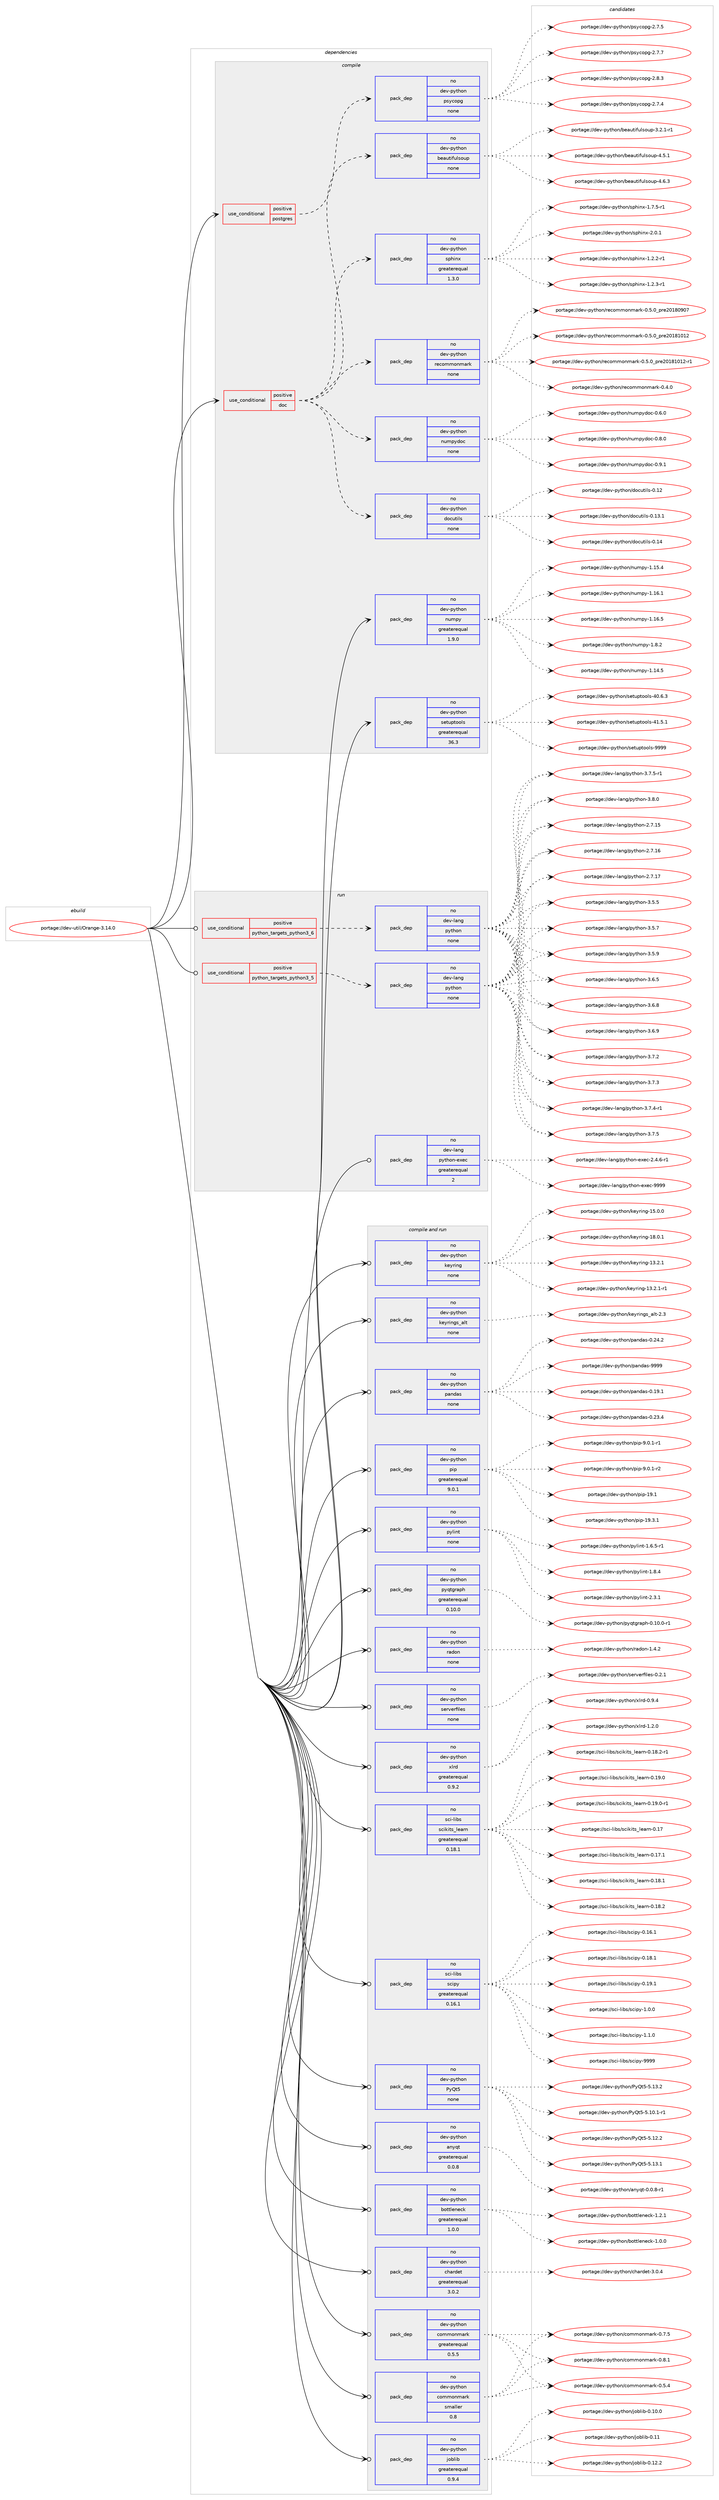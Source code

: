 digraph prolog {

# *************
# Graph options
# *************

newrank=true;
concentrate=true;
compound=true;
graph [rankdir=LR,fontname=Helvetica,fontsize=10,ranksep=1.5];#, ranksep=2.5, nodesep=0.2];
edge  [arrowhead=vee];
node  [fontname=Helvetica,fontsize=10];

# **********
# The ebuild
# **********

subgraph cluster_leftcol {
color=gray;
rank=same;
label=<<i>ebuild</i>>;
id [label="portage://dev-util/Orange-3.14.0", color=red, width=4, href="../dev-util/Orange-3.14.0.svg"];
}

# ****************
# The dependencies
# ****************

subgraph cluster_midcol {
color=gray;
label=<<i>dependencies</i>>;
subgraph cluster_compile {
fillcolor="#eeeeee";
style=filled;
label=<<i>compile</i>>;
subgraph cond70260 {
dependency258277 [label=<<TABLE BORDER="0" CELLBORDER="1" CELLSPACING="0" CELLPADDING="4"><TR><TD ROWSPAN="3" CELLPADDING="10">use_conditional</TD></TR><TR><TD>positive</TD></TR><TR><TD>doc</TD></TR></TABLE>>, shape=none, color=red];
subgraph pack184417 {
dependency258278 [label=<<TABLE BORDER="0" CELLBORDER="1" CELLSPACING="0" CELLPADDING="4" WIDTH="220"><TR><TD ROWSPAN="6" CELLPADDING="30">pack_dep</TD></TR><TR><TD WIDTH="110">no</TD></TR><TR><TD>dev-python</TD></TR><TR><TD>beautifulsoup</TD></TR><TR><TD>none</TD></TR><TR><TD></TD></TR></TABLE>>, shape=none, color=blue];
}
dependency258277:e -> dependency258278:w [weight=20,style="dashed",arrowhead="vee"];
subgraph pack184418 {
dependency258279 [label=<<TABLE BORDER="0" CELLBORDER="1" CELLSPACING="0" CELLPADDING="4" WIDTH="220"><TR><TD ROWSPAN="6" CELLPADDING="30">pack_dep</TD></TR><TR><TD WIDTH="110">no</TD></TR><TR><TD>dev-python</TD></TR><TR><TD>docutils</TD></TR><TR><TD>none</TD></TR><TR><TD></TD></TR></TABLE>>, shape=none, color=blue];
}
dependency258277:e -> dependency258279:w [weight=20,style="dashed",arrowhead="vee"];
subgraph pack184419 {
dependency258280 [label=<<TABLE BORDER="0" CELLBORDER="1" CELLSPACING="0" CELLPADDING="4" WIDTH="220"><TR><TD ROWSPAN="6" CELLPADDING="30">pack_dep</TD></TR><TR><TD WIDTH="110">no</TD></TR><TR><TD>dev-python</TD></TR><TR><TD>numpydoc</TD></TR><TR><TD>none</TD></TR><TR><TD></TD></TR></TABLE>>, shape=none, color=blue];
}
dependency258277:e -> dependency258280:w [weight=20,style="dashed",arrowhead="vee"];
subgraph pack184420 {
dependency258281 [label=<<TABLE BORDER="0" CELLBORDER="1" CELLSPACING="0" CELLPADDING="4" WIDTH="220"><TR><TD ROWSPAN="6" CELLPADDING="30">pack_dep</TD></TR><TR><TD WIDTH="110">no</TD></TR><TR><TD>dev-python</TD></TR><TR><TD>recommonmark</TD></TR><TR><TD>none</TD></TR><TR><TD></TD></TR></TABLE>>, shape=none, color=blue];
}
dependency258277:e -> dependency258281:w [weight=20,style="dashed",arrowhead="vee"];
subgraph pack184421 {
dependency258282 [label=<<TABLE BORDER="0" CELLBORDER="1" CELLSPACING="0" CELLPADDING="4" WIDTH="220"><TR><TD ROWSPAN="6" CELLPADDING="30">pack_dep</TD></TR><TR><TD WIDTH="110">no</TD></TR><TR><TD>dev-python</TD></TR><TR><TD>sphinx</TD></TR><TR><TD>greaterequal</TD></TR><TR><TD>1.3.0</TD></TR></TABLE>>, shape=none, color=blue];
}
dependency258277:e -> dependency258282:w [weight=20,style="dashed",arrowhead="vee"];
}
id:e -> dependency258277:w [weight=20,style="solid",arrowhead="vee"];
subgraph cond70261 {
dependency258283 [label=<<TABLE BORDER="0" CELLBORDER="1" CELLSPACING="0" CELLPADDING="4"><TR><TD ROWSPAN="3" CELLPADDING="10">use_conditional</TD></TR><TR><TD>positive</TD></TR><TR><TD>postgres</TD></TR></TABLE>>, shape=none, color=red];
subgraph pack184422 {
dependency258284 [label=<<TABLE BORDER="0" CELLBORDER="1" CELLSPACING="0" CELLPADDING="4" WIDTH="220"><TR><TD ROWSPAN="6" CELLPADDING="30">pack_dep</TD></TR><TR><TD WIDTH="110">no</TD></TR><TR><TD>dev-python</TD></TR><TR><TD>psycopg</TD></TR><TR><TD>none</TD></TR><TR><TD></TD></TR></TABLE>>, shape=none, color=blue];
}
dependency258283:e -> dependency258284:w [weight=20,style="dashed",arrowhead="vee"];
}
id:e -> dependency258283:w [weight=20,style="solid",arrowhead="vee"];
subgraph pack184423 {
dependency258285 [label=<<TABLE BORDER="0" CELLBORDER="1" CELLSPACING="0" CELLPADDING="4" WIDTH="220"><TR><TD ROWSPAN="6" CELLPADDING="30">pack_dep</TD></TR><TR><TD WIDTH="110">no</TD></TR><TR><TD>dev-python</TD></TR><TR><TD>numpy</TD></TR><TR><TD>greaterequal</TD></TR><TR><TD>1.9.0</TD></TR></TABLE>>, shape=none, color=blue];
}
id:e -> dependency258285:w [weight=20,style="solid",arrowhead="vee"];
subgraph pack184424 {
dependency258286 [label=<<TABLE BORDER="0" CELLBORDER="1" CELLSPACING="0" CELLPADDING="4" WIDTH="220"><TR><TD ROWSPAN="6" CELLPADDING="30">pack_dep</TD></TR><TR><TD WIDTH="110">no</TD></TR><TR><TD>dev-python</TD></TR><TR><TD>setuptools</TD></TR><TR><TD>greaterequal</TD></TR><TR><TD>36.3</TD></TR></TABLE>>, shape=none, color=blue];
}
id:e -> dependency258286:w [weight=20,style="solid",arrowhead="vee"];
}
subgraph cluster_compileandrun {
fillcolor="#eeeeee";
style=filled;
label=<<i>compile and run</i>>;
subgraph pack184425 {
dependency258287 [label=<<TABLE BORDER="0" CELLBORDER="1" CELLSPACING="0" CELLPADDING="4" WIDTH="220"><TR><TD ROWSPAN="6" CELLPADDING="30">pack_dep</TD></TR><TR><TD WIDTH="110">no</TD></TR><TR><TD>dev-python</TD></TR><TR><TD>PyQt5</TD></TR><TR><TD>none</TD></TR><TR><TD></TD></TR></TABLE>>, shape=none, color=blue];
}
id:e -> dependency258287:w [weight=20,style="solid",arrowhead="odotvee"];
subgraph pack184426 {
dependency258288 [label=<<TABLE BORDER="0" CELLBORDER="1" CELLSPACING="0" CELLPADDING="4" WIDTH="220"><TR><TD ROWSPAN="6" CELLPADDING="30">pack_dep</TD></TR><TR><TD WIDTH="110">no</TD></TR><TR><TD>dev-python</TD></TR><TR><TD>anyqt</TD></TR><TR><TD>greaterequal</TD></TR><TR><TD>0.0.8</TD></TR></TABLE>>, shape=none, color=blue];
}
id:e -> dependency258288:w [weight=20,style="solid",arrowhead="odotvee"];
subgraph pack184427 {
dependency258289 [label=<<TABLE BORDER="0" CELLBORDER="1" CELLSPACING="0" CELLPADDING="4" WIDTH="220"><TR><TD ROWSPAN="6" CELLPADDING="30">pack_dep</TD></TR><TR><TD WIDTH="110">no</TD></TR><TR><TD>dev-python</TD></TR><TR><TD>bottleneck</TD></TR><TR><TD>greaterequal</TD></TR><TR><TD>1.0.0</TD></TR></TABLE>>, shape=none, color=blue];
}
id:e -> dependency258289:w [weight=20,style="solid",arrowhead="odotvee"];
subgraph pack184428 {
dependency258290 [label=<<TABLE BORDER="0" CELLBORDER="1" CELLSPACING="0" CELLPADDING="4" WIDTH="220"><TR><TD ROWSPAN="6" CELLPADDING="30">pack_dep</TD></TR><TR><TD WIDTH="110">no</TD></TR><TR><TD>dev-python</TD></TR><TR><TD>chardet</TD></TR><TR><TD>greaterequal</TD></TR><TR><TD>3.0.2</TD></TR></TABLE>>, shape=none, color=blue];
}
id:e -> dependency258290:w [weight=20,style="solid",arrowhead="odotvee"];
subgraph pack184429 {
dependency258291 [label=<<TABLE BORDER="0" CELLBORDER="1" CELLSPACING="0" CELLPADDING="4" WIDTH="220"><TR><TD ROWSPAN="6" CELLPADDING="30">pack_dep</TD></TR><TR><TD WIDTH="110">no</TD></TR><TR><TD>dev-python</TD></TR><TR><TD>commonmark</TD></TR><TR><TD>greaterequal</TD></TR><TR><TD>0.5.5</TD></TR></TABLE>>, shape=none, color=blue];
}
id:e -> dependency258291:w [weight=20,style="solid",arrowhead="odotvee"];
subgraph pack184430 {
dependency258292 [label=<<TABLE BORDER="0" CELLBORDER="1" CELLSPACING="0" CELLPADDING="4" WIDTH="220"><TR><TD ROWSPAN="6" CELLPADDING="30">pack_dep</TD></TR><TR><TD WIDTH="110">no</TD></TR><TR><TD>dev-python</TD></TR><TR><TD>commonmark</TD></TR><TR><TD>smaller</TD></TR><TR><TD>0.8</TD></TR></TABLE>>, shape=none, color=blue];
}
id:e -> dependency258292:w [weight=20,style="solid",arrowhead="odotvee"];
subgraph pack184431 {
dependency258293 [label=<<TABLE BORDER="0" CELLBORDER="1" CELLSPACING="0" CELLPADDING="4" WIDTH="220"><TR><TD ROWSPAN="6" CELLPADDING="30">pack_dep</TD></TR><TR><TD WIDTH="110">no</TD></TR><TR><TD>dev-python</TD></TR><TR><TD>joblib</TD></TR><TR><TD>greaterequal</TD></TR><TR><TD>0.9.4</TD></TR></TABLE>>, shape=none, color=blue];
}
id:e -> dependency258293:w [weight=20,style="solid",arrowhead="odotvee"];
subgraph pack184432 {
dependency258294 [label=<<TABLE BORDER="0" CELLBORDER="1" CELLSPACING="0" CELLPADDING="4" WIDTH="220"><TR><TD ROWSPAN="6" CELLPADDING="30">pack_dep</TD></TR><TR><TD WIDTH="110">no</TD></TR><TR><TD>dev-python</TD></TR><TR><TD>keyring</TD></TR><TR><TD>none</TD></TR><TR><TD></TD></TR></TABLE>>, shape=none, color=blue];
}
id:e -> dependency258294:w [weight=20,style="solid",arrowhead="odotvee"];
subgraph pack184433 {
dependency258295 [label=<<TABLE BORDER="0" CELLBORDER="1" CELLSPACING="0" CELLPADDING="4" WIDTH="220"><TR><TD ROWSPAN="6" CELLPADDING="30">pack_dep</TD></TR><TR><TD WIDTH="110">no</TD></TR><TR><TD>dev-python</TD></TR><TR><TD>keyrings_alt</TD></TR><TR><TD>none</TD></TR><TR><TD></TD></TR></TABLE>>, shape=none, color=blue];
}
id:e -> dependency258295:w [weight=20,style="solid",arrowhead="odotvee"];
subgraph pack184434 {
dependency258296 [label=<<TABLE BORDER="0" CELLBORDER="1" CELLSPACING="0" CELLPADDING="4" WIDTH="220"><TR><TD ROWSPAN="6" CELLPADDING="30">pack_dep</TD></TR><TR><TD WIDTH="110">no</TD></TR><TR><TD>dev-python</TD></TR><TR><TD>pandas</TD></TR><TR><TD>none</TD></TR><TR><TD></TD></TR></TABLE>>, shape=none, color=blue];
}
id:e -> dependency258296:w [weight=20,style="solid",arrowhead="odotvee"];
subgraph pack184435 {
dependency258297 [label=<<TABLE BORDER="0" CELLBORDER="1" CELLSPACING="0" CELLPADDING="4" WIDTH="220"><TR><TD ROWSPAN="6" CELLPADDING="30">pack_dep</TD></TR><TR><TD WIDTH="110">no</TD></TR><TR><TD>dev-python</TD></TR><TR><TD>pip</TD></TR><TR><TD>greaterequal</TD></TR><TR><TD>9.0.1</TD></TR></TABLE>>, shape=none, color=blue];
}
id:e -> dependency258297:w [weight=20,style="solid",arrowhead="odotvee"];
subgraph pack184436 {
dependency258298 [label=<<TABLE BORDER="0" CELLBORDER="1" CELLSPACING="0" CELLPADDING="4" WIDTH="220"><TR><TD ROWSPAN="6" CELLPADDING="30">pack_dep</TD></TR><TR><TD WIDTH="110">no</TD></TR><TR><TD>dev-python</TD></TR><TR><TD>pylint</TD></TR><TR><TD>none</TD></TR><TR><TD></TD></TR></TABLE>>, shape=none, color=blue];
}
id:e -> dependency258298:w [weight=20,style="solid",arrowhead="odotvee"];
subgraph pack184437 {
dependency258299 [label=<<TABLE BORDER="0" CELLBORDER="1" CELLSPACING="0" CELLPADDING="4" WIDTH="220"><TR><TD ROWSPAN="6" CELLPADDING="30">pack_dep</TD></TR><TR><TD WIDTH="110">no</TD></TR><TR><TD>dev-python</TD></TR><TR><TD>pyqtgraph</TD></TR><TR><TD>greaterequal</TD></TR><TR><TD>0.10.0</TD></TR></TABLE>>, shape=none, color=blue];
}
id:e -> dependency258299:w [weight=20,style="solid",arrowhead="odotvee"];
subgraph pack184438 {
dependency258300 [label=<<TABLE BORDER="0" CELLBORDER="1" CELLSPACING="0" CELLPADDING="4" WIDTH="220"><TR><TD ROWSPAN="6" CELLPADDING="30">pack_dep</TD></TR><TR><TD WIDTH="110">no</TD></TR><TR><TD>dev-python</TD></TR><TR><TD>radon</TD></TR><TR><TD>none</TD></TR><TR><TD></TD></TR></TABLE>>, shape=none, color=blue];
}
id:e -> dependency258300:w [weight=20,style="solid",arrowhead="odotvee"];
subgraph pack184439 {
dependency258301 [label=<<TABLE BORDER="0" CELLBORDER="1" CELLSPACING="0" CELLPADDING="4" WIDTH="220"><TR><TD ROWSPAN="6" CELLPADDING="30">pack_dep</TD></TR><TR><TD WIDTH="110">no</TD></TR><TR><TD>dev-python</TD></TR><TR><TD>serverfiles</TD></TR><TR><TD>none</TD></TR><TR><TD></TD></TR></TABLE>>, shape=none, color=blue];
}
id:e -> dependency258301:w [weight=20,style="solid",arrowhead="odotvee"];
subgraph pack184440 {
dependency258302 [label=<<TABLE BORDER="0" CELLBORDER="1" CELLSPACING="0" CELLPADDING="4" WIDTH="220"><TR><TD ROWSPAN="6" CELLPADDING="30">pack_dep</TD></TR><TR><TD WIDTH="110">no</TD></TR><TR><TD>dev-python</TD></TR><TR><TD>xlrd</TD></TR><TR><TD>greaterequal</TD></TR><TR><TD>0.9.2</TD></TR></TABLE>>, shape=none, color=blue];
}
id:e -> dependency258302:w [weight=20,style="solid",arrowhead="odotvee"];
subgraph pack184441 {
dependency258303 [label=<<TABLE BORDER="0" CELLBORDER="1" CELLSPACING="0" CELLPADDING="4" WIDTH="220"><TR><TD ROWSPAN="6" CELLPADDING="30">pack_dep</TD></TR><TR><TD WIDTH="110">no</TD></TR><TR><TD>sci-libs</TD></TR><TR><TD>scikits_learn</TD></TR><TR><TD>greaterequal</TD></TR><TR><TD>0.18.1</TD></TR></TABLE>>, shape=none, color=blue];
}
id:e -> dependency258303:w [weight=20,style="solid",arrowhead="odotvee"];
subgraph pack184442 {
dependency258304 [label=<<TABLE BORDER="0" CELLBORDER="1" CELLSPACING="0" CELLPADDING="4" WIDTH="220"><TR><TD ROWSPAN="6" CELLPADDING="30">pack_dep</TD></TR><TR><TD WIDTH="110">no</TD></TR><TR><TD>sci-libs</TD></TR><TR><TD>scipy</TD></TR><TR><TD>greaterequal</TD></TR><TR><TD>0.16.1</TD></TR></TABLE>>, shape=none, color=blue];
}
id:e -> dependency258304:w [weight=20,style="solid",arrowhead="odotvee"];
}
subgraph cluster_run {
fillcolor="#eeeeee";
style=filled;
label=<<i>run</i>>;
subgraph cond70262 {
dependency258305 [label=<<TABLE BORDER="0" CELLBORDER="1" CELLSPACING="0" CELLPADDING="4"><TR><TD ROWSPAN="3" CELLPADDING="10">use_conditional</TD></TR><TR><TD>positive</TD></TR><TR><TD>python_targets_python3_5</TD></TR></TABLE>>, shape=none, color=red];
subgraph pack184443 {
dependency258306 [label=<<TABLE BORDER="0" CELLBORDER="1" CELLSPACING="0" CELLPADDING="4" WIDTH="220"><TR><TD ROWSPAN="6" CELLPADDING="30">pack_dep</TD></TR><TR><TD WIDTH="110">no</TD></TR><TR><TD>dev-lang</TD></TR><TR><TD>python</TD></TR><TR><TD>none</TD></TR><TR><TD></TD></TR></TABLE>>, shape=none, color=blue];
}
dependency258305:e -> dependency258306:w [weight=20,style="dashed",arrowhead="vee"];
}
id:e -> dependency258305:w [weight=20,style="solid",arrowhead="odot"];
subgraph cond70263 {
dependency258307 [label=<<TABLE BORDER="0" CELLBORDER="1" CELLSPACING="0" CELLPADDING="4"><TR><TD ROWSPAN="3" CELLPADDING="10">use_conditional</TD></TR><TR><TD>positive</TD></TR><TR><TD>python_targets_python3_6</TD></TR></TABLE>>, shape=none, color=red];
subgraph pack184444 {
dependency258308 [label=<<TABLE BORDER="0" CELLBORDER="1" CELLSPACING="0" CELLPADDING="4" WIDTH="220"><TR><TD ROWSPAN="6" CELLPADDING="30">pack_dep</TD></TR><TR><TD WIDTH="110">no</TD></TR><TR><TD>dev-lang</TD></TR><TR><TD>python</TD></TR><TR><TD>none</TD></TR><TR><TD></TD></TR></TABLE>>, shape=none, color=blue];
}
dependency258307:e -> dependency258308:w [weight=20,style="dashed",arrowhead="vee"];
}
id:e -> dependency258307:w [weight=20,style="solid",arrowhead="odot"];
subgraph pack184445 {
dependency258309 [label=<<TABLE BORDER="0" CELLBORDER="1" CELLSPACING="0" CELLPADDING="4" WIDTH="220"><TR><TD ROWSPAN="6" CELLPADDING="30">pack_dep</TD></TR><TR><TD WIDTH="110">no</TD></TR><TR><TD>dev-lang</TD></TR><TR><TD>python-exec</TD></TR><TR><TD>greaterequal</TD></TR><TR><TD>2</TD></TR></TABLE>>, shape=none, color=blue];
}
id:e -> dependency258309:w [weight=20,style="solid",arrowhead="odot"];
}
}

# **************
# The candidates
# **************

subgraph cluster_choices {
rank=same;
color=gray;
label=<<i>candidates</i>>;

subgraph choice184417 {
color=black;
nodesep=1;
choiceportage100101118451121211161041111104798101971171161051021171081151111171124551465046494511449 [label="portage://dev-python/beautifulsoup-3.2.1-r1", color=red, width=4,href="../dev-python/beautifulsoup-3.2.1-r1.svg"];
choiceportage10010111845112121116104111110479810197117116105102117108115111117112455246534649 [label="portage://dev-python/beautifulsoup-4.5.1", color=red, width=4,href="../dev-python/beautifulsoup-4.5.1.svg"];
choiceportage10010111845112121116104111110479810197117116105102117108115111117112455246544651 [label="portage://dev-python/beautifulsoup-4.6.3", color=red, width=4,href="../dev-python/beautifulsoup-4.6.3.svg"];
dependency258278:e -> choiceportage100101118451121211161041111104798101971171161051021171081151111171124551465046494511449:w [style=dotted,weight="100"];
dependency258278:e -> choiceportage10010111845112121116104111110479810197117116105102117108115111117112455246534649:w [style=dotted,weight="100"];
dependency258278:e -> choiceportage10010111845112121116104111110479810197117116105102117108115111117112455246544651:w [style=dotted,weight="100"];
}
subgraph choice184418 {
color=black;
nodesep=1;
choiceportage1001011184511212111610411111047100111991171161051081154548464950 [label="portage://dev-python/docutils-0.12", color=red, width=4,href="../dev-python/docutils-0.12.svg"];
choiceportage10010111845112121116104111110471001119911711610510811545484649514649 [label="portage://dev-python/docutils-0.13.1", color=red, width=4,href="../dev-python/docutils-0.13.1.svg"];
choiceportage1001011184511212111610411111047100111991171161051081154548464952 [label="portage://dev-python/docutils-0.14", color=red, width=4,href="../dev-python/docutils-0.14.svg"];
dependency258279:e -> choiceportage1001011184511212111610411111047100111991171161051081154548464950:w [style=dotted,weight="100"];
dependency258279:e -> choiceportage10010111845112121116104111110471001119911711610510811545484649514649:w [style=dotted,weight="100"];
dependency258279:e -> choiceportage1001011184511212111610411111047100111991171161051081154548464952:w [style=dotted,weight="100"];
}
subgraph choice184419 {
color=black;
nodesep=1;
choiceportage100101118451121211161041111104711011710911212110011199454846544648 [label="portage://dev-python/numpydoc-0.6.0", color=red, width=4,href="../dev-python/numpydoc-0.6.0.svg"];
choiceportage100101118451121211161041111104711011710911212110011199454846564648 [label="portage://dev-python/numpydoc-0.8.0", color=red, width=4,href="../dev-python/numpydoc-0.8.0.svg"];
choiceportage100101118451121211161041111104711011710911212110011199454846574649 [label="portage://dev-python/numpydoc-0.9.1", color=red, width=4,href="../dev-python/numpydoc-0.9.1.svg"];
dependency258280:e -> choiceportage100101118451121211161041111104711011710911212110011199454846544648:w [style=dotted,weight="100"];
dependency258280:e -> choiceportage100101118451121211161041111104711011710911212110011199454846564648:w [style=dotted,weight="100"];
dependency258280:e -> choiceportage100101118451121211161041111104711011710911212110011199454846574649:w [style=dotted,weight="100"];
}
subgraph choice184420 {
color=black;
nodesep=1;
choiceportage10010111845112121116104111110471141019911110910911111010997114107454846524648 [label="portage://dev-python/recommonmark-0.4.0", color=red, width=4,href="../dev-python/recommonmark-0.4.0.svg"];
choiceportage10010111845112121116104111110471141019911110910911111010997114107454846534648951121141015048495648574855 [label="portage://dev-python/recommonmark-0.5.0_pre20180907", color=red, width=4,href="../dev-python/recommonmark-0.5.0_pre20180907.svg"];
choiceportage10010111845112121116104111110471141019911110910911111010997114107454846534648951121141015048495649484950 [label="portage://dev-python/recommonmark-0.5.0_pre20181012", color=red, width=4,href="../dev-python/recommonmark-0.5.0_pre20181012.svg"];
choiceportage100101118451121211161041111104711410199111109109111110109971141074548465346489511211410150484956494849504511449 [label="portage://dev-python/recommonmark-0.5.0_pre20181012-r1", color=red, width=4,href="../dev-python/recommonmark-0.5.0_pre20181012-r1.svg"];
dependency258281:e -> choiceportage10010111845112121116104111110471141019911110910911111010997114107454846524648:w [style=dotted,weight="100"];
dependency258281:e -> choiceportage10010111845112121116104111110471141019911110910911111010997114107454846534648951121141015048495648574855:w [style=dotted,weight="100"];
dependency258281:e -> choiceportage10010111845112121116104111110471141019911110910911111010997114107454846534648951121141015048495649484950:w [style=dotted,weight="100"];
dependency258281:e -> choiceportage100101118451121211161041111104711410199111109109111110109971141074548465346489511211410150484956494849504511449:w [style=dotted,weight="100"];
}
subgraph choice184421 {
color=black;
nodesep=1;
choiceportage10010111845112121116104111110471151121041051101204549465046504511449 [label="portage://dev-python/sphinx-1.2.2-r1", color=red, width=4,href="../dev-python/sphinx-1.2.2-r1.svg"];
choiceportage10010111845112121116104111110471151121041051101204549465046514511449 [label="portage://dev-python/sphinx-1.2.3-r1", color=red, width=4,href="../dev-python/sphinx-1.2.3-r1.svg"];
choiceportage10010111845112121116104111110471151121041051101204549465546534511449 [label="portage://dev-python/sphinx-1.7.5-r1", color=red, width=4,href="../dev-python/sphinx-1.7.5-r1.svg"];
choiceportage1001011184511212111610411111047115112104105110120455046484649 [label="portage://dev-python/sphinx-2.0.1", color=red, width=4,href="../dev-python/sphinx-2.0.1.svg"];
dependency258282:e -> choiceportage10010111845112121116104111110471151121041051101204549465046504511449:w [style=dotted,weight="100"];
dependency258282:e -> choiceportage10010111845112121116104111110471151121041051101204549465046514511449:w [style=dotted,weight="100"];
dependency258282:e -> choiceportage10010111845112121116104111110471151121041051101204549465546534511449:w [style=dotted,weight="100"];
dependency258282:e -> choiceportage1001011184511212111610411111047115112104105110120455046484649:w [style=dotted,weight="100"];
}
subgraph choice184422 {
color=black;
nodesep=1;
choiceportage100101118451121211161041111104711211512199111112103455046554652 [label="portage://dev-python/psycopg-2.7.4", color=red, width=4,href="../dev-python/psycopg-2.7.4.svg"];
choiceportage100101118451121211161041111104711211512199111112103455046554653 [label="portage://dev-python/psycopg-2.7.5", color=red, width=4,href="../dev-python/psycopg-2.7.5.svg"];
choiceportage100101118451121211161041111104711211512199111112103455046554655 [label="portage://dev-python/psycopg-2.7.7", color=red, width=4,href="../dev-python/psycopg-2.7.7.svg"];
choiceportage100101118451121211161041111104711211512199111112103455046564651 [label="portage://dev-python/psycopg-2.8.3", color=red, width=4,href="../dev-python/psycopg-2.8.3.svg"];
dependency258284:e -> choiceportage100101118451121211161041111104711211512199111112103455046554652:w [style=dotted,weight="100"];
dependency258284:e -> choiceportage100101118451121211161041111104711211512199111112103455046554653:w [style=dotted,weight="100"];
dependency258284:e -> choiceportage100101118451121211161041111104711211512199111112103455046554655:w [style=dotted,weight="100"];
dependency258284:e -> choiceportage100101118451121211161041111104711211512199111112103455046564651:w [style=dotted,weight="100"];
}
subgraph choice184423 {
color=black;
nodesep=1;
choiceportage100101118451121211161041111104711011710911212145494649524653 [label="portage://dev-python/numpy-1.14.5", color=red, width=4,href="../dev-python/numpy-1.14.5.svg"];
choiceportage100101118451121211161041111104711011710911212145494649534652 [label="portage://dev-python/numpy-1.15.4", color=red, width=4,href="../dev-python/numpy-1.15.4.svg"];
choiceportage100101118451121211161041111104711011710911212145494649544649 [label="portage://dev-python/numpy-1.16.1", color=red, width=4,href="../dev-python/numpy-1.16.1.svg"];
choiceportage100101118451121211161041111104711011710911212145494649544653 [label="portage://dev-python/numpy-1.16.5", color=red, width=4,href="../dev-python/numpy-1.16.5.svg"];
choiceportage1001011184511212111610411111047110117109112121454946564650 [label="portage://dev-python/numpy-1.8.2", color=red, width=4,href="../dev-python/numpy-1.8.2.svg"];
dependency258285:e -> choiceportage100101118451121211161041111104711011710911212145494649524653:w [style=dotted,weight="100"];
dependency258285:e -> choiceportage100101118451121211161041111104711011710911212145494649534652:w [style=dotted,weight="100"];
dependency258285:e -> choiceportage100101118451121211161041111104711011710911212145494649544649:w [style=dotted,weight="100"];
dependency258285:e -> choiceportage100101118451121211161041111104711011710911212145494649544653:w [style=dotted,weight="100"];
dependency258285:e -> choiceportage1001011184511212111610411111047110117109112121454946564650:w [style=dotted,weight="100"];
}
subgraph choice184424 {
color=black;
nodesep=1;
choiceportage100101118451121211161041111104711510111611711211611111110811545524846544651 [label="portage://dev-python/setuptools-40.6.3", color=red, width=4,href="../dev-python/setuptools-40.6.3.svg"];
choiceportage100101118451121211161041111104711510111611711211611111110811545524946534649 [label="portage://dev-python/setuptools-41.5.1", color=red, width=4,href="../dev-python/setuptools-41.5.1.svg"];
choiceportage10010111845112121116104111110471151011161171121161111111081154557575757 [label="portage://dev-python/setuptools-9999", color=red, width=4,href="../dev-python/setuptools-9999.svg"];
dependency258286:e -> choiceportage100101118451121211161041111104711510111611711211611111110811545524846544651:w [style=dotted,weight="100"];
dependency258286:e -> choiceportage100101118451121211161041111104711510111611711211611111110811545524946534649:w [style=dotted,weight="100"];
dependency258286:e -> choiceportage10010111845112121116104111110471151011161171121161111111081154557575757:w [style=dotted,weight="100"];
}
subgraph choice184425 {
color=black;
nodesep=1;
choiceportage1001011184511212111610411111047801218111653455346494846494511449 [label="portage://dev-python/PyQt5-5.10.1-r1", color=red, width=4,href="../dev-python/PyQt5-5.10.1-r1.svg"];
choiceportage100101118451121211161041111104780121811165345534649504650 [label="portage://dev-python/PyQt5-5.12.2", color=red, width=4,href="../dev-python/PyQt5-5.12.2.svg"];
choiceportage100101118451121211161041111104780121811165345534649514649 [label="portage://dev-python/PyQt5-5.13.1", color=red, width=4,href="../dev-python/PyQt5-5.13.1.svg"];
choiceportage100101118451121211161041111104780121811165345534649514650 [label="portage://dev-python/PyQt5-5.13.2", color=red, width=4,href="../dev-python/PyQt5-5.13.2.svg"];
dependency258287:e -> choiceportage1001011184511212111610411111047801218111653455346494846494511449:w [style=dotted,weight="100"];
dependency258287:e -> choiceportage100101118451121211161041111104780121811165345534649504650:w [style=dotted,weight="100"];
dependency258287:e -> choiceportage100101118451121211161041111104780121811165345534649514649:w [style=dotted,weight="100"];
dependency258287:e -> choiceportage100101118451121211161041111104780121811165345534649514650:w [style=dotted,weight="100"];
}
subgraph choice184426 {
color=black;
nodesep=1;
choiceportage1001011184511212111610411111047971101211131164548464846564511449 [label="portage://dev-python/anyqt-0.0.8-r1", color=red, width=4,href="../dev-python/anyqt-0.0.8-r1.svg"];
dependency258288:e -> choiceportage1001011184511212111610411111047971101211131164548464846564511449:w [style=dotted,weight="100"];
}
subgraph choice184427 {
color=black;
nodesep=1;
choiceportage10010111845112121116104111110479811111611610810111010199107454946484648 [label="portage://dev-python/bottleneck-1.0.0", color=red, width=4,href="../dev-python/bottleneck-1.0.0.svg"];
choiceportage10010111845112121116104111110479811111611610810111010199107454946504649 [label="portage://dev-python/bottleneck-1.2.1", color=red, width=4,href="../dev-python/bottleneck-1.2.1.svg"];
dependency258289:e -> choiceportage10010111845112121116104111110479811111611610810111010199107454946484648:w [style=dotted,weight="100"];
dependency258289:e -> choiceportage10010111845112121116104111110479811111611610810111010199107454946504649:w [style=dotted,weight="100"];
}
subgraph choice184428 {
color=black;
nodesep=1;
choiceportage10010111845112121116104111110479910497114100101116455146484652 [label="portage://dev-python/chardet-3.0.4", color=red, width=4,href="../dev-python/chardet-3.0.4.svg"];
dependency258290:e -> choiceportage10010111845112121116104111110479910497114100101116455146484652:w [style=dotted,weight="100"];
}
subgraph choice184429 {
color=black;
nodesep=1;
choiceportage10010111845112121116104111110479911110910911111010997114107454846534652 [label="portage://dev-python/commonmark-0.5.4", color=red, width=4,href="../dev-python/commonmark-0.5.4.svg"];
choiceportage10010111845112121116104111110479911110910911111010997114107454846554653 [label="portage://dev-python/commonmark-0.7.5", color=red, width=4,href="../dev-python/commonmark-0.7.5.svg"];
choiceportage10010111845112121116104111110479911110910911111010997114107454846564649 [label="portage://dev-python/commonmark-0.8.1", color=red, width=4,href="../dev-python/commonmark-0.8.1.svg"];
dependency258291:e -> choiceportage10010111845112121116104111110479911110910911111010997114107454846534652:w [style=dotted,weight="100"];
dependency258291:e -> choiceportage10010111845112121116104111110479911110910911111010997114107454846554653:w [style=dotted,weight="100"];
dependency258291:e -> choiceportage10010111845112121116104111110479911110910911111010997114107454846564649:w [style=dotted,weight="100"];
}
subgraph choice184430 {
color=black;
nodesep=1;
choiceportage10010111845112121116104111110479911110910911111010997114107454846534652 [label="portage://dev-python/commonmark-0.5.4", color=red, width=4,href="../dev-python/commonmark-0.5.4.svg"];
choiceportage10010111845112121116104111110479911110910911111010997114107454846554653 [label="portage://dev-python/commonmark-0.7.5", color=red, width=4,href="../dev-python/commonmark-0.7.5.svg"];
choiceportage10010111845112121116104111110479911110910911111010997114107454846564649 [label="portage://dev-python/commonmark-0.8.1", color=red, width=4,href="../dev-python/commonmark-0.8.1.svg"];
dependency258292:e -> choiceportage10010111845112121116104111110479911110910911111010997114107454846534652:w [style=dotted,weight="100"];
dependency258292:e -> choiceportage10010111845112121116104111110479911110910911111010997114107454846554653:w [style=dotted,weight="100"];
dependency258292:e -> choiceportage10010111845112121116104111110479911110910911111010997114107454846564649:w [style=dotted,weight="100"];
}
subgraph choice184431 {
color=black;
nodesep=1;
choiceportage1001011184511212111610411111047106111981081059845484649484648 [label="portage://dev-python/joblib-0.10.0", color=red, width=4,href="../dev-python/joblib-0.10.0.svg"];
choiceportage100101118451121211161041111104710611198108105984548464949 [label="portage://dev-python/joblib-0.11", color=red, width=4,href="../dev-python/joblib-0.11.svg"];
choiceportage1001011184511212111610411111047106111981081059845484649504650 [label="portage://dev-python/joblib-0.12.2", color=red, width=4,href="../dev-python/joblib-0.12.2.svg"];
dependency258293:e -> choiceportage1001011184511212111610411111047106111981081059845484649484648:w [style=dotted,weight="100"];
dependency258293:e -> choiceportage100101118451121211161041111104710611198108105984548464949:w [style=dotted,weight="100"];
dependency258293:e -> choiceportage1001011184511212111610411111047106111981081059845484649504650:w [style=dotted,weight="100"];
}
subgraph choice184432 {
color=black;
nodesep=1;
choiceportage100101118451121211161041111104710710112111410511010345495146504649 [label="portage://dev-python/keyring-13.2.1", color=red, width=4,href="../dev-python/keyring-13.2.1.svg"];
choiceportage1001011184511212111610411111047107101121114105110103454951465046494511449 [label="portage://dev-python/keyring-13.2.1-r1", color=red, width=4,href="../dev-python/keyring-13.2.1-r1.svg"];
choiceportage100101118451121211161041111104710710112111410511010345495346484648 [label="portage://dev-python/keyring-15.0.0", color=red, width=4,href="../dev-python/keyring-15.0.0.svg"];
choiceportage100101118451121211161041111104710710112111410511010345495646484649 [label="portage://dev-python/keyring-18.0.1", color=red, width=4,href="../dev-python/keyring-18.0.1.svg"];
dependency258294:e -> choiceportage100101118451121211161041111104710710112111410511010345495146504649:w [style=dotted,weight="100"];
dependency258294:e -> choiceportage1001011184511212111610411111047107101121114105110103454951465046494511449:w [style=dotted,weight="100"];
dependency258294:e -> choiceportage100101118451121211161041111104710710112111410511010345495346484648:w [style=dotted,weight="100"];
dependency258294:e -> choiceportage100101118451121211161041111104710710112111410511010345495646484649:w [style=dotted,weight="100"];
}
subgraph choice184433 {
color=black;
nodesep=1;
choiceportage1001011184511212111610411111047107101121114105110103115959710811645504651 [label="portage://dev-python/keyrings_alt-2.3", color=red, width=4,href="../dev-python/keyrings_alt-2.3.svg"];
dependency258295:e -> choiceportage1001011184511212111610411111047107101121114105110103115959710811645504651:w [style=dotted,weight="100"];
}
subgraph choice184434 {
color=black;
nodesep=1;
choiceportage1001011184511212111610411111047112971101009711545484649574649 [label="portage://dev-python/pandas-0.19.1", color=red, width=4,href="../dev-python/pandas-0.19.1.svg"];
choiceportage1001011184511212111610411111047112971101009711545484650514652 [label="portage://dev-python/pandas-0.23.4", color=red, width=4,href="../dev-python/pandas-0.23.4.svg"];
choiceportage1001011184511212111610411111047112971101009711545484650524650 [label="portage://dev-python/pandas-0.24.2", color=red, width=4,href="../dev-python/pandas-0.24.2.svg"];
choiceportage100101118451121211161041111104711297110100971154557575757 [label="portage://dev-python/pandas-9999", color=red, width=4,href="../dev-python/pandas-9999.svg"];
dependency258296:e -> choiceportage1001011184511212111610411111047112971101009711545484649574649:w [style=dotted,weight="100"];
dependency258296:e -> choiceportage1001011184511212111610411111047112971101009711545484650514652:w [style=dotted,weight="100"];
dependency258296:e -> choiceportage1001011184511212111610411111047112971101009711545484650524650:w [style=dotted,weight="100"];
dependency258296:e -> choiceportage100101118451121211161041111104711297110100971154557575757:w [style=dotted,weight="100"];
}
subgraph choice184435 {
color=black;
nodesep=1;
choiceportage10010111845112121116104111110471121051124549574649 [label="portage://dev-python/pip-19.1", color=red, width=4,href="../dev-python/pip-19.1.svg"];
choiceportage100101118451121211161041111104711210511245495746514649 [label="portage://dev-python/pip-19.3.1", color=red, width=4,href="../dev-python/pip-19.3.1.svg"];
choiceportage10010111845112121116104111110471121051124557464846494511449 [label="portage://dev-python/pip-9.0.1-r1", color=red, width=4,href="../dev-python/pip-9.0.1-r1.svg"];
choiceportage10010111845112121116104111110471121051124557464846494511450 [label="portage://dev-python/pip-9.0.1-r2", color=red, width=4,href="../dev-python/pip-9.0.1-r2.svg"];
dependency258297:e -> choiceportage10010111845112121116104111110471121051124549574649:w [style=dotted,weight="100"];
dependency258297:e -> choiceportage100101118451121211161041111104711210511245495746514649:w [style=dotted,weight="100"];
dependency258297:e -> choiceportage10010111845112121116104111110471121051124557464846494511449:w [style=dotted,weight="100"];
dependency258297:e -> choiceportage10010111845112121116104111110471121051124557464846494511450:w [style=dotted,weight="100"];
}
subgraph choice184436 {
color=black;
nodesep=1;
choiceportage10010111845112121116104111110471121211081051101164549465446534511449 [label="portage://dev-python/pylint-1.6.5-r1", color=red, width=4,href="../dev-python/pylint-1.6.5-r1.svg"];
choiceportage1001011184511212111610411111047112121108105110116454946564652 [label="portage://dev-python/pylint-1.8.4", color=red, width=4,href="../dev-python/pylint-1.8.4.svg"];
choiceportage1001011184511212111610411111047112121108105110116455046514649 [label="portage://dev-python/pylint-2.3.1", color=red, width=4,href="../dev-python/pylint-2.3.1.svg"];
dependency258298:e -> choiceportage10010111845112121116104111110471121211081051101164549465446534511449:w [style=dotted,weight="100"];
dependency258298:e -> choiceportage1001011184511212111610411111047112121108105110116454946564652:w [style=dotted,weight="100"];
dependency258298:e -> choiceportage1001011184511212111610411111047112121108105110116455046514649:w [style=dotted,weight="100"];
}
subgraph choice184437 {
color=black;
nodesep=1;
choiceportage100101118451121211161041111104711212111311610311497112104454846494846484511449 [label="portage://dev-python/pyqtgraph-0.10.0-r1", color=red, width=4,href="../dev-python/pyqtgraph-0.10.0-r1.svg"];
dependency258299:e -> choiceportage100101118451121211161041111104711212111311610311497112104454846494846484511449:w [style=dotted,weight="100"];
}
subgraph choice184438 {
color=black;
nodesep=1;
choiceportage100101118451121211161041111104711497100111110454946524650 [label="portage://dev-python/radon-1.4.2", color=red, width=4,href="../dev-python/radon-1.4.2.svg"];
dependency258300:e -> choiceportage100101118451121211161041111104711497100111110454946524650:w [style=dotted,weight="100"];
}
subgraph choice184439 {
color=black;
nodesep=1;
choiceportage1001011184511212111610411111047115101114118101114102105108101115454846504649 [label="portage://dev-python/serverfiles-0.2.1", color=red, width=4,href="../dev-python/serverfiles-0.2.1.svg"];
dependency258301:e -> choiceportage1001011184511212111610411111047115101114118101114102105108101115454846504649:w [style=dotted,weight="100"];
}
subgraph choice184440 {
color=black;
nodesep=1;
choiceportage1001011184511212111610411111047120108114100454846574652 [label="portage://dev-python/xlrd-0.9.4", color=red, width=4,href="../dev-python/xlrd-0.9.4.svg"];
choiceportage1001011184511212111610411111047120108114100454946504648 [label="portage://dev-python/xlrd-1.2.0", color=red, width=4,href="../dev-python/xlrd-1.2.0.svg"];
dependency258302:e -> choiceportage1001011184511212111610411111047120108114100454846574652:w [style=dotted,weight="100"];
dependency258302:e -> choiceportage1001011184511212111610411111047120108114100454946504648:w [style=dotted,weight="100"];
}
subgraph choice184441 {
color=black;
nodesep=1;
choiceportage115991054510810598115471159910510710511611595108101971141104548464955 [label="portage://sci-libs/scikits_learn-0.17", color=red, width=4,href="../sci-libs/scikits_learn-0.17.svg"];
choiceportage1159910545108105981154711599105107105116115951081019711411045484649554649 [label="portage://sci-libs/scikits_learn-0.17.1", color=red, width=4,href="../sci-libs/scikits_learn-0.17.1.svg"];
choiceportage1159910545108105981154711599105107105116115951081019711411045484649564649 [label="portage://sci-libs/scikits_learn-0.18.1", color=red, width=4,href="../sci-libs/scikits_learn-0.18.1.svg"];
choiceportage1159910545108105981154711599105107105116115951081019711411045484649564650 [label="portage://sci-libs/scikits_learn-0.18.2", color=red, width=4,href="../sci-libs/scikits_learn-0.18.2.svg"];
choiceportage11599105451081059811547115991051071051161159510810197114110454846495646504511449 [label="portage://sci-libs/scikits_learn-0.18.2-r1", color=red, width=4,href="../sci-libs/scikits_learn-0.18.2-r1.svg"];
choiceportage1159910545108105981154711599105107105116115951081019711411045484649574648 [label="portage://sci-libs/scikits_learn-0.19.0", color=red, width=4,href="../sci-libs/scikits_learn-0.19.0.svg"];
choiceportage11599105451081059811547115991051071051161159510810197114110454846495746484511449 [label="portage://sci-libs/scikits_learn-0.19.0-r1", color=red, width=4,href="../sci-libs/scikits_learn-0.19.0-r1.svg"];
dependency258303:e -> choiceportage115991054510810598115471159910510710511611595108101971141104548464955:w [style=dotted,weight="100"];
dependency258303:e -> choiceportage1159910545108105981154711599105107105116115951081019711411045484649554649:w [style=dotted,weight="100"];
dependency258303:e -> choiceportage1159910545108105981154711599105107105116115951081019711411045484649564649:w [style=dotted,weight="100"];
dependency258303:e -> choiceportage1159910545108105981154711599105107105116115951081019711411045484649564650:w [style=dotted,weight="100"];
dependency258303:e -> choiceportage11599105451081059811547115991051071051161159510810197114110454846495646504511449:w [style=dotted,weight="100"];
dependency258303:e -> choiceportage1159910545108105981154711599105107105116115951081019711411045484649574648:w [style=dotted,weight="100"];
dependency258303:e -> choiceportage11599105451081059811547115991051071051161159510810197114110454846495746484511449:w [style=dotted,weight="100"];
}
subgraph choice184442 {
color=black;
nodesep=1;
choiceportage115991054510810598115471159910511212145484649544649 [label="portage://sci-libs/scipy-0.16.1", color=red, width=4,href="../sci-libs/scipy-0.16.1.svg"];
choiceportage115991054510810598115471159910511212145484649564649 [label="portage://sci-libs/scipy-0.18.1", color=red, width=4,href="../sci-libs/scipy-0.18.1.svg"];
choiceportage115991054510810598115471159910511212145484649574649 [label="portage://sci-libs/scipy-0.19.1", color=red, width=4,href="../sci-libs/scipy-0.19.1.svg"];
choiceportage1159910545108105981154711599105112121454946484648 [label="portage://sci-libs/scipy-1.0.0", color=red, width=4,href="../sci-libs/scipy-1.0.0.svg"];
choiceportage1159910545108105981154711599105112121454946494648 [label="portage://sci-libs/scipy-1.1.0", color=red, width=4,href="../sci-libs/scipy-1.1.0.svg"];
choiceportage11599105451081059811547115991051121214557575757 [label="portage://sci-libs/scipy-9999", color=red, width=4,href="../sci-libs/scipy-9999.svg"];
dependency258304:e -> choiceportage115991054510810598115471159910511212145484649544649:w [style=dotted,weight="100"];
dependency258304:e -> choiceportage115991054510810598115471159910511212145484649564649:w [style=dotted,weight="100"];
dependency258304:e -> choiceportage115991054510810598115471159910511212145484649574649:w [style=dotted,weight="100"];
dependency258304:e -> choiceportage1159910545108105981154711599105112121454946484648:w [style=dotted,weight="100"];
dependency258304:e -> choiceportage1159910545108105981154711599105112121454946494648:w [style=dotted,weight="100"];
dependency258304:e -> choiceportage11599105451081059811547115991051121214557575757:w [style=dotted,weight="100"];
}
subgraph choice184443 {
color=black;
nodesep=1;
choiceportage10010111845108971101034711212111610411111045504655464953 [label="portage://dev-lang/python-2.7.15", color=red, width=4,href="../dev-lang/python-2.7.15.svg"];
choiceportage10010111845108971101034711212111610411111045504655464954 [label="portage://dev-lang/python-2.7.16", color=red, width=4,href="../dev-lang/python-2.7.16.svg"];
choiceportage10010111845108971101034711212111610411111045504655464955 [label="portage://dev-lang/python-2.7.17", color=red, width=4,href="../dev-lang/python-2.7.17.svg"];
choiceportage100101118451089711010347112121116104111110455146534653 [label="portage://dev-lang/python-3.5.5", color=red, width=4,href="../dev-lang/python-3.5.5.svg"];
choiceportage100101118451089711010347112121116104111110455146534655 [label="portage://dev-lang/python-3.5.7", color=red, width=4,href="../dev-lang/python-3.5.7.svg"];
choiceportage100101118451089711010347112121116104111110455146534657 [label="portage://dev-lang/python-3.5.9", color=red, width=4,href="../dev-lang/python-3.5.9.svg"];
choiceportage100101118451089711010347112121116104111110455146544653 [label="portage://dev-lang/python-3.6.5", color=red, width=4,href="../dev-lang/python-3.6.5.svg"];
choiceportage100101118451089711010347112121116104111110455146544656 [label="portage://dev-lang/python-3.6.8", color=red, width=4,href="../dev-lang/python-3.6.8.svg"];
choiceportage100101118451089711010347112121116104111110455146544657 [label="portage://dev-lang/python-3.6.9", color=red, width=4,href="../dev-lang/python-3.6.9.svg"];
choiceportage100101118451089711010347112121116104111110455146554650 [label="portage://dev-lang/python-3.7.2", color=red, width=4,href="../dev-lang/python-3.7.2.svg"];
choiceportage100101118451089711010347112121116104111110455146554651 [label="portage://dev-lang/python-3.7.3", color=red, width=4,href="../dev-lang/python-3.7.3.svg"];
choiceportage1001011184510897110103471121211161041111104551465546524511449 [label="portage://dev-lang/python-3.7.4-r1", color=red, width=4,href="../dev-lang/python-3.7.4-r1.svg"];
choiceportage100101118451089711010347112121116104111110455146554653 [label="portage://dev-lang/python-3.7.5", color=red, width=4,href="../dev-lang/python-3.7.5.svg"];
choiceportage1001011184510897110103471121211161041111104551465546534511449 [label="portage://dev-lang/python-3.7.5-r1", color=red, width=4,href="../dev-lang/python-3.7.5-r1.svg"];
choiceportage100101118451089711010347112121116104111110455146564648 [label="portage://dev-lang/python-3.8.0", color=red, width=4,href="../dev-lang/python-3.8.0.svg"];
dependency258306:e -> choiceportage10010111845108971101034711212111610411111045504655464953:w [style=dotted,weight="100"];
dependency258306:e -> choiceportage10010111845108971101034711212111610411111045504655464954:w [style=dotted,weight="100"];
dependency258306:e -> choiceportage10010111845108971101034711212111610411111045504655464955:w [style=dotted,weight="100"];
dependency258306:e -> choiceportage100101118451089711010347112121116104111110455146534653:w [style=dotted,weight="100"];
dependency258306:e -> choiceportage100101118451089711010347112121116104111110455146534655:w [style=dotted,weight="100"];
dependency258306:e -> choiceportage100101118451089711010347112121116104111110455146534657:w [style=dotted,weight="100"];
dependency258306:e -> choiceportage100101118451089711010347112121116104111110455146544653:w [style=dotted,weight="100"];
dependency258306:e -> choiceportage100101118451089711010347112121116104111110455146544656:w [style=dotted,weight="100"];
dependency258306:e -> choiceportage100101118451089711010347112121116104111110455146544657:w [style=dotted,weight="100"];
dependency258306:e -> choiceportage100101118451089711010347112121116104111110455146554650:w [style=dotted,weight="100"];
dependency258306:e -> choiceportage100101118451089711010347112121116104111110455146554651:w [style=dotted,weight="100"];
dependency258306:e -> choiceportage1001011184510897110103471121211161041111104551465546524511449:w [style=dotted,weight="100"];
dependency258306:e -> choiceportage100101118451089711010347112121116104111110455146554653:w [style=dotted,weight="100"];
dependency258306:e -> choiceportage1001011184510897110103471121211161041111104551465546534511449:w [style=dotted,weight="100"];
dependency258306:e -> choiceportage100101118451089711010347112121116104111110455146564648:w [style=dotted,weight="100"];
}
subgraph choice184444 {
color=black;
nodesep=1;
choiceportage10010111845108971101034711212111610411111045504655464953 [label="portage://dev-lang/python-2.7.15", color=red, width=4,href="../dev-lang/python-2.7.15.svg"];
choiceportage10010111845108971101034711212111610411111045504655464954 [label="portage://dev-lang/python-2.7.16", color=red, width=4,href="../dev-lang/python-2.7.16.svg"];
choiceportage10010111845108971101034711212111610411111045504655464955 [label="portage://dev-lang/python-2.7.17", color=red, width=4,href="../dev-lang/python-2.7.17.svg"];
choiceportage100101118451089711010347112121116104111110455146534653 [label="portage://dev-lang/python-3.5.5", color=red, width=4,href="../dev-lang/python-3.5.5.svg"];
choiceportage100101118451089711010347112121116104111110455146534655 [label="portage://dev-lang/python-3.5.7", color=red, width=4,href="../dev-lang/python-3.5.7.svg"];
choiceportage100101118451089711010347112121116104111110455146534657 [label="portage://dev-lang/python-3.5.9", color=red, width=4,href="../dev-lang/python-3.5.9.svg"];
choiceportage100101118451089711010347112121116104111110455146544653 [label="portage://dev-lang/python-3.6.5", color=red, width=4,href="../dev-lang/python-3.6.5.svg"];
choiceportage100101118451089711010347112121116104111110455146544656 [label="portage://dev-lang/python-3.6.8", color=red, width=4,href="../dev-lang/python-3.6.8.svg"];
choiceportage100101118451089711010347112121116104111110455146544657 [label="portage://dev-lang/python-3.6.9", color=red, width=4,href="../dev-lang/python-3.6.9.svg"];
choiceportage100101118451089711010347112121116104111110455146554650 [label="portage://dev-lang/python-3.7.2", color=red, width=4,href="../dev-lang/python-3.7.2.svg"];
choiceportage100101118451089711010347112121116104111110455146554651 [label="portage://dev-lang/python-3.7.3", color=red, width=4,href="../dev-lang/python-3.7.3.svg"];
choiceportage1001011184510897110103471121211161041111104551465546524511449 [label="portage://dev-lang/python-3.7.4-r1", color=red, width=4,href="../dev-lang/python-3.7.4-r1.svg"];
choiceportage100101118451089711010347112121116104111110455146554653 [label="portage://dev-lang/python-3.7.5", color=red, width=4,href="../dev-lang/python-3.7.5.svg"];
choiceportage1001011184510897110103471121211161041111104551465546534511449 [label="portage://dev-lang/python-3.7.5-r1", color=red, width=4,href="../dev-lang/python-3.7.5-r1.svg"];
choiceportage100101118451089711010347112121116104111110455146564648 [label="portage://dev-lang/python-3.8.0", color=red, width=4,href="../dev-lang/python-3.8.0.svg"];
dependency258308:e -> choiceportage10010111845108971101034711212111610411111045504655464953:w [style=dotted,weight="100"];
dependency258308:e -> choiceportage10010111845108971101034711212111610411111045504655464954:w [style=dotted,weight="100"];
dependency258308:e -> choiceportage10010111845108971101034711212111610411111045504655464955:w [style=dotted,weight="100"];
dependency258308:e -> choiceportage100101118451089711010347112121116104111110455146534653:w [style=dotted,weight="100"];
dependency258308:e -> choiceportage100101118451089711010347112121116104111110455146534655:w [style=dotted,weight="100"];
dependency258308:e -> choiceportage100101118451089711010347112121116104111110455146534657:w [style=dotted,weight="100"];
dependency258308:e -> choiceportage100101118451089711010347112121116104111110455146544653:w [style=dotted,weight="100"];
dependency258308:e -> choiceportage100101118451089711010347112121116104111110455146544656:w [style=dotted,weight="100"];
dependency258308:e -> choiceportage100101118451089711010347112121116104111110455146544657:w [style=dotted,weight="100"];
dependency258308:e -> choiceportage100101118451089711010347112121116104111110455146554650:w [style=dotted,weight="100"];
dependency258308:e -> choiceportage100101118451089711010347112121116104111110455146554651:w [style=dotted,weight="100"];
dependency258308:e -> choiceportage1001011184510897110103471121211161041111104551465546524511449:w [style=dotted,weight="100"];
dependency258308:e -> choiceportage100101118451089711010347112121116104111110455146554653:w [style=dotted,weight="100"];
dependency258308:e -> choiceportage1001011184510897110103471121211161041111104551465546534511449:w [style=dotted,weight="100"];
dependency258308:e -> choiceportage100101118451089711010347112121116104111110455146564648:w [style=dotted,weight="100"];
}
subgraph choice184445 {
color=black;
nodesep=1;
choiceportage10010111845108971101034711212111610411111045101120101994550465246544511449 [label="portage://dev-lang/python-exec-2.4.6-r1", color=red, width=4,href="../dev-lang/python-exec-2.4.6-r1.svg"];
choiceportage10010111845108971101034711212111610411111045101120101994557575757 [label="portage://dev-lang/python-exec-9999", color=red, width=4,href="../dev-lang/python-exec-9999.svg"];
dependency258309:e -> choiceportage10010111845108971101034711212111610411111045101120101994550465246544511449:w [style=dotted,weight="100"];
dependency258309:e -> choiceportage10010111845108971101034711212111610411111045101120101994557575757:w [style=dotted,weight="100"];
}
}

}
